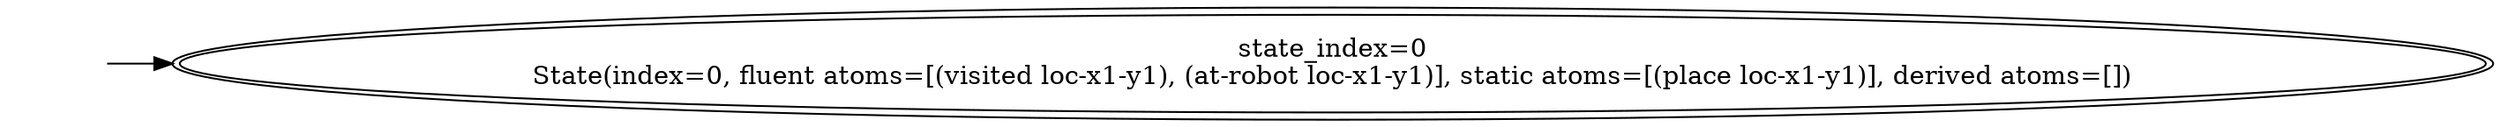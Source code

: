 digraph {
rankdir="LR"
s0[peripheries=2,label="state_index=0
State(index=0, fluent atoms=[(visited loc-x1-y1), (at-robot loc-x1-y1)], static atoms=[(place loc-x1-y1)], derived atoms=[])
"]
Dangling [ label = "", style = invis ]
{ rank = same; Dangling }
Dangling -> s0
{ rank = same; s0}
}

